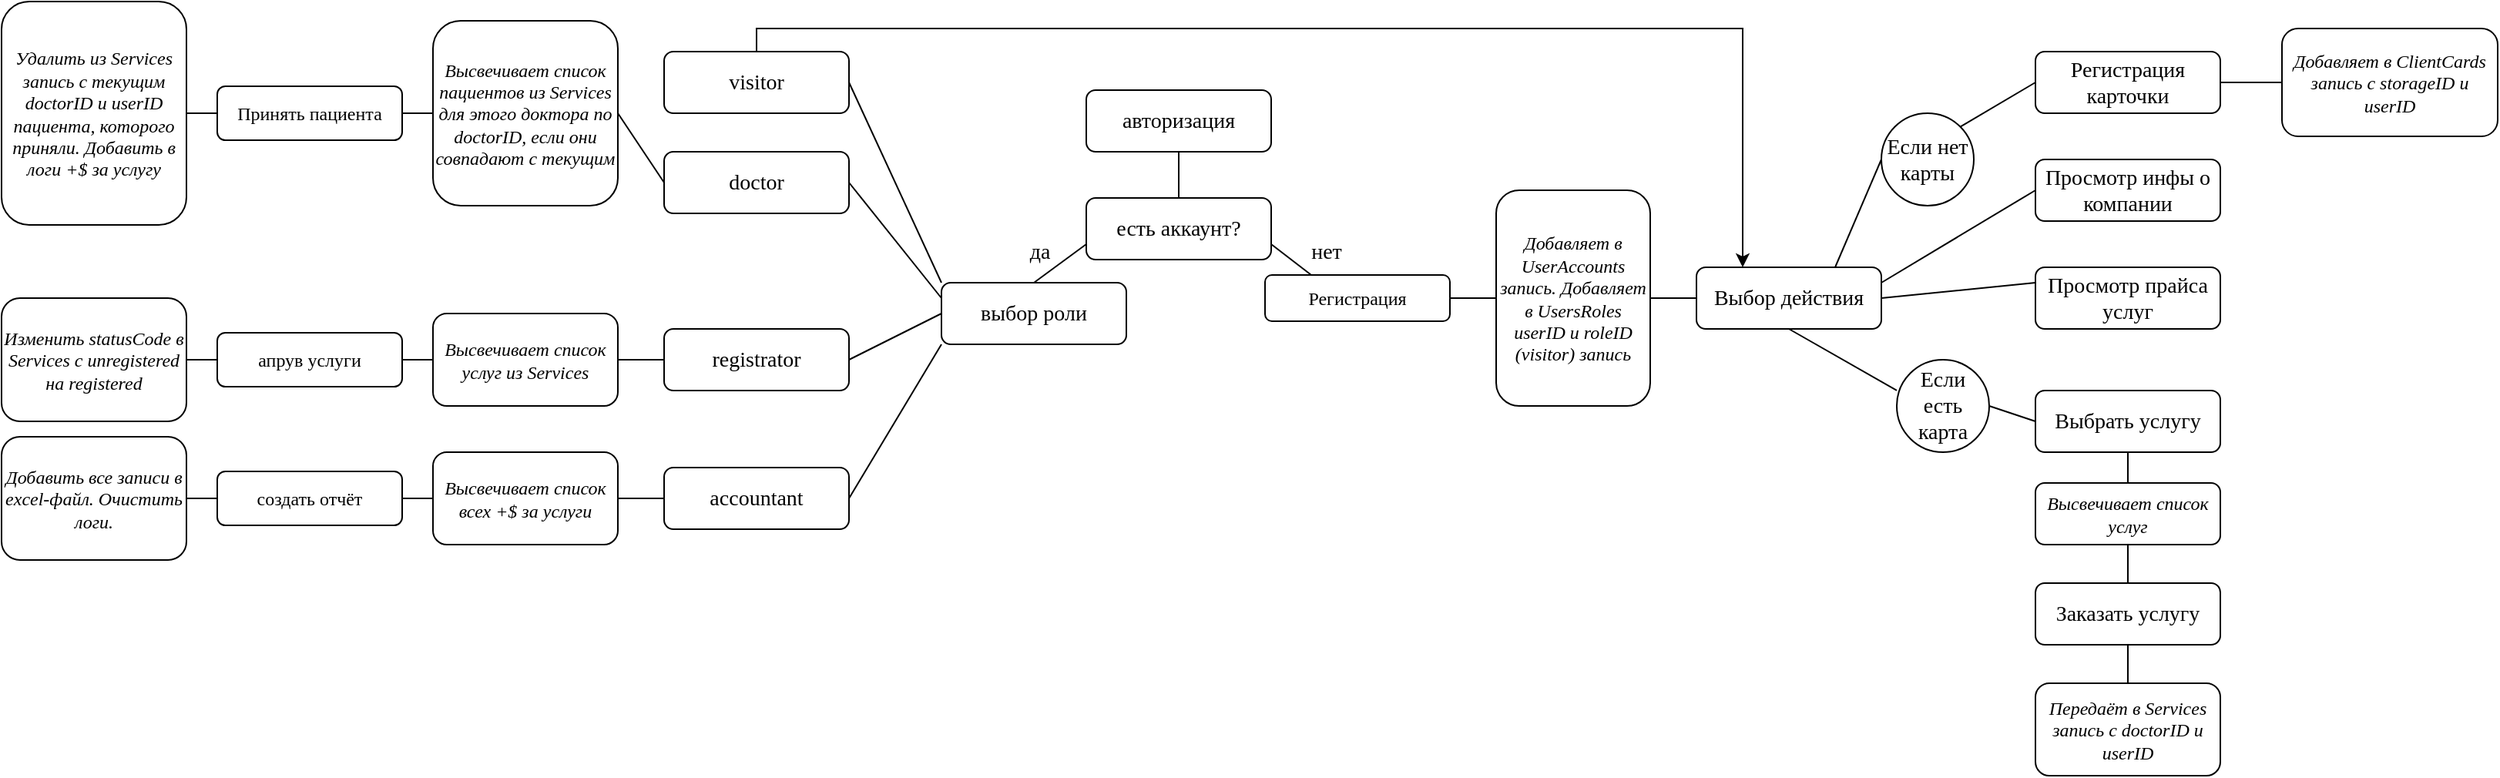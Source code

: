 <mxfile version="20.6.2" type="device"><diagram id="PZJoeO0-lGzeHxhL9yYS" name="Page-1"><mxGraphModel dx="1640" dy="441" grid="1" gridSize="10" guides="1" tooltips="1" connect="1" arrows="1" fold="1" page="1" pageScale="1" pageWidth="827" pageHeight="1169" math="0" shadow="0"><root><mxCell id="0"/><mxCell id="1" parent="0"/><mxCell id="TWgMRwx8K4IVQRp7RKnr-2" value="&lt;font face=&quot;Lucida Console&quot; style=&quot;font-size: 14px;&quot;&gt;авторизация&lt;/font&gt;" style="rounded=1;whiteSpace=wrap;html=1;" vertex="1" parent="1"><mxGeometry x="-96" y="177.5" width="120" height="40" as="geometry"/></mxCell><mxCell id="TWgMRwx8K4IVQRp7RKnr-4" value="&lt;font face=&quot;Lucida Console&quot; style=&quot;font-size: 14px;&quot;&gt;есть аккаунт?&lt;/font&gt;" style="rounded=1;whiteSpace=wrap;html=1;" vertex="1" parent="1"><mxGeometry x="-96" y="247.5" width="120" height="40" as="geometry"/></mxCell><mxCell id="TWgMRwx8K4IVQRp7RKnr-5" value="" style="endArrow=none;html=1;rounded=0;fontFamily=Lucida Console;fontSize=14;exitX=0.5;exitY=0;exitDx=0;exitDy=0;" edge="1" parent="1" source="TWgMRwx8K4IVQRp7RKnr-4" target="TWgMRwx8K4IVQRp7RKnr-2"><mxGeometry width="50" height="50" relative="1" as="geometry"><mxPoint x="-50" y="377.5" as="sourcePoint"/><mxPoint y="327.5" as="targetPoint"/></mxGeometry></mxCell><mxCell id="TWgMRwx8K4IVQRp7RKnr-7" value="&lt;font face=&quot;Lucida Console&quot;&gt;&lt;span style=&quot;font-size: 14px;&quot;&gt;выбор роли&lt;/span&gt;&lt;/font&gt;" style="rounded=1;whiteSpace=wrap;html=1;" vertex="1" parent="1"><mxGeometry x="-190" y="302.5" width="120" height="40" as="geometry"/></mxCell><mxCell id="TWgMRwx8K4IVQRp7RKnr-8" value="" style="endArrow=none;html=1;rounded=0;fontFamily=Lucida Console;fontSize=14;entryX=0;entryY=0.75;entryDx=0;entryDy=0;exitX=0.5;exitY=0;exitDx=0;exitDy=0;" edge="1" parent="1" source="TWgMRwx8K4IVQRp7RKnr-7" target="TWgMRwx8K4IVQRp7RKnr-4"><mxGeometry width="50" height="50" relative="1" as="geometry"><mxPoint x="-140" y="287.5" as="sourcePoint"/><mxPoint y="327.5" as="targetPoint"/></mxGeometry></mxCell><mxCell id="TWgMRwx8K4IVQRp7RKnr-9" value="да" style="text;html=1;strokeColor=none;fillColor=none;align=center;verticalAlign=middle;whiteSpace=wrap;rounded=0;fontFamily=Lucida Console;fontSize=14;" vertex="1" parent="1"><mxGeometry x="-156" y="267.5" width="60" height="30" as="geometry"/></mxCell><mxCell id="TWgMRwx8K4IVQRp7RKnr-10" value="Выбор действия" style="rounded=1;whiteSpace=wrap;html=1;fontFamily=Lucida Console;fontSize=14;" vertex="1" parent="1"><mxGeometry x="300" y="292.5" width="120" height="40" as="geometry"/></mxCell><mxCell id="TWgMRwx8K4IVQRp7RKnr-11" value="" style="endArrow=none;html=1;rounded=0;fontFamily=Lucida Console;fontSize=14;entryX=1;entryY=0.75;entryDx=0;entryDy=0;exitX=0.25;exitY=0;exitDx=0;exitDy=0;" edge="1" parent="1" source="TWgMRwx8K4IVQRp7RKnr-38" target="TWgMRwx8K4IVQRp7RKnr-4"><mxGeometry width="50" height="50" relative="1" as="geometry"><mxPoint x="40" y="317.5" as="sourcePoint"/><mxPoint x="80" y="377.5" as="targetPoint"/></mxGeometry></mxCell><mxCell id="TWgMRwx8K4IVQRp7RKnr-12" value="нет" style="text;html=1;strokeColor=none;fillColor=none;align=center;verticalAlign=middle;whiteSpace=wrap;rounded=0;fontFamily=Lucida Console;fontSize=14;" vertex="1" parent="1"><mxGeometry x="30" y="267.5" width="60" height="30" as="geometry"/></mxCell><mxCell id="TWgMRwx8K4IVQRp7RKnr-13" value="&lt;font face=&quot;Lucida Console&quot;&gt;&lt;span style=&quot;font-size: 14px;&quot;&gt;Регистрация карточки&lt;/span&gt;&lt;/font&gt;" style="rounded=1;whiteSpace=wrap;html=1;" vertex="1" parent="1"><mxGeometry x="520" y="152.5" width="120" height="40" as="geometry"/></mxCell><mxCell id="TWgMRwx8K4IVQRp7RKnr-14" value="&lt;font face=&quot;Lucida Console&quot;&gt;&lt;span style=&quot;font-size: 14px;&quot;&gt;Просмотр инфы о компании&lt;/span&gt;&lt;/font&gt;" style="rounded=1;whiteSpace=wrap;html=1;" vertex="1" parent="1"><mxGeometry x="520" y="222.5" width="120" height="40" as="geometry"/></mxCell><mxCell id="TWgMRwx8K4IVQRp7RKnr-15" value="&lt;font face=&quot;Lucida Console&quot;&gt;&lt;span style=&quot;font-size: 14px;&quot;&gt;Просмотр прайса услуг&lt;/span&gt;&lt;/font&gt;" style="rounded=1;whiteSpace=wrap;html=1;" vertex="1" parent="1"><mxGeometry x="520" y="292.5" width="120" height="40" as="geometry"/></mxCell><mxCell id="TWgMRwx8K4IVQRp7RKnr-16" value="&lt;font face=&quot;Lucida Console&quot;&gt;&lt;span style=&quot;font-size: 14px;&quot;&gt;Выбрать услугу&lt;/span&gt;&lt;/font&gt;" style="rounded=1;whiteSpace=wrap;html=1;" vertex="1" parent="1"><mxGeometry x="520" y="372.5" width="120" height="40" as="geometry"/></mxCell><mxCell id="TWgMRwx8K4IVQRp7RKnr-17" value="&lt;font size=&quot;1&quot; face=&quot;Lucida Console&quot;&gt;&lt;i style=&quot;font-size: 12px;&quot;&gt;Высвечивает список услуг&lt;/i&gt;&lt;/font&gt;" style="rounded=1;whiteSpace=wrap;html=1;" vertex="1" parent="1"><mxGeometry x="520" y="432.5" width="120" height="40" as="geometry"/></mxCell><mxCell id="TWgMRwx8K4IVQRp7RKnr-18" value="Если есть карта" style="ellipse;whiteSpace=wrap;html=1;aspect=fixed;fontFamily=Lucida Console;fontSize=14;" vertex="1" parent="1"><mxGeometry x="430" y="352.5" width="60" height="60" as="geometry"/></mxCell><mxCell id="TWgMRwx8K4IVQRp7RKnr-20" value="" style="endArrow=none;html=1;rounded=0;fontFamily=Lucida Console;fontSize=14;exitX=0;exitY=0.333;exitDx=0;exitDy=0;exitPerimeter=0;entryX=0.5;entryY=1;entryDx=0;entryDy=0;" edge="1" parent="1" source="TWgMRwx8K4IVQRp7RKnr-18" target="TWgMRwx8K4IVQRp7RKnr-10"><mxGeometry width="50" height="50" relative="1" as="geometry"><mxPoint x="190" y="252.5" as="sourcePoint"/><mxPoint x="240" y="202.5" as="targetPoint"/></mxGeometry></mxCell><mxCell id="TWgMRwx8K4IVQRp7RKnr-21" value="" style="endArrow=none;html=1;rounded=0;fontFamily=Lucida Console;fontSize=14;exitX=0;exitY=0.5;exitDx=0;exitDy=0;entryX=1;entryY=0.5;entryDx=0;entryDy=0;" edge="1" parent="1" source="TWgMRwx8K4IVQRp7RKnr-16" target="TWgMRwx8K4IVQRp7RKnr-18"><mxGeometry width="50" height="50" relative="1" as="geometry"><mxPoint x="190" y="252.5" as="sourcePoint"/><mxPoint x="240" y="202.5" as="targetPoint"/></mxGeometry></mxCell><mxCell id="TWgMRwx8K4IVQRp7RKnr-22" value="Если нет карты" style="ellipse;whiteSpace=wrap;html=1;aspect=fixed;fontFamily=Lucida Console;fontSize=14;" vertex="1" parent="1"><mxGeometry x="420" y="192.5" width="60" height="60" as="geometry"/></mxCell><mxCell id="TWgMRwx8K4IVQRp7RKnr-23" value="" style="endArrow=none;html=1;rounded=0;fontFamily=Lucida Console;fontSize=14;exitX=0.75;exitY=0;exitDx=0;exitDy=0;entryX=0;entryY=0.5;entryDx=0;entryDy=0;" edge="1" parent="1" source="TWgMRwx8K4IVQRp7RKnr-10" target="TWgMRwx8K4IVQRp7RKnr-22"><mxGeometry width="50" height="50" relative="1" as="geometry"><mxPoint x="190" y="252.5" as="sourcePoint"/><mxPoint x="240" y="202.5" as="targetPoint"/></mxGeometry></mxCell><mxCell id="TWgMRwx8K4IVQRp7RKnr-24" value="" style="endArrow=none;html=1;rounded=0;fontFamily=Lucida Console;fontSize=14;entryX=0;entryY=0.5;entryDx=0;entryDy=0;exitX=1;exitY=0;exitDx=0;exitDy=0;" edge="1" parent="1" source="TWgMRwx8K4IVQRp7RKnr-22" target="TWgMRwx8K4IVQRp7RKnr-13"><mxGeometry width="50" height="50" relative="1" as="geometry"><mxPoint x="190" y="252.5" as="sourcePoint"/><mxPoint x="240" y="202.5" as="targetPoint"/></mxGeometry></mxCell><mxCell id="TWgMRwx8K4IVQRp7RKnr-25" value="" style="endArrow=none;html=1;rounded=0;fontFamily=Lucida Console;fontSize=14;exitX=1;exitY=0.25;exitDx=0;exitDy=0;entryX=0;entryY=0.5;entryDx=0;entryDy=0;" edge="1" parent="1" source="TWgMRwx8K4IVQRp7RKnr-10" target="TWgMRwx8K4IVQRp7RKnr-14"><mxGeometry width="50" height="50" relative="1" as="geometry"><mxPoint x="370" y="312.5" as="sourcePoint"/><mxPoint x="408.787" y="253.713" as="targetPoint"/></mxGeometry></mxCell><mxCell id="TWgMRwx8K4IVQRp7RKnr-26" value="" style="endArrow=none;html=1;rounded=0;fontFamily=Lucida Console;fontSize=14;entryX=0;entryY=0.25;entryDx=0;entryDy=0;exitX=1;exitY=0.5;exitDx=0;exitDy=0;" edge="1" parent="1" source="TWgMRwx8K4IVQRp7RKnr-10" target="TWgMRwx8K4IVQRp7RKnr-15"><mxGeometry width="50" height="50" relative="1" as="geometry"><mxPoint x="430" y="322.5" as="sourcePoint"/><mxPoint x="480" y="272.5" as="targetPoint"/></mxGeometry></mxCell><mxCell id="TWgMRwx8K4IVQRp7RKnr-29" value="" style="endArrow=none;html=1;rounded=0;fontFamily=Lucida Console;fontSize=14;entryX=0.5;entryY=0;entryDx=0;entryDy=0;exitX=0.5;exitY=1;exitDx=0;exitDy=0;" edge="1" parent="1" source="TWgMRwx8K4IVQRp7RKnr-16" target="TWgMRwx8K4IVQRp7RKnr-17"><mxGeometry width="50" height="50" relative="1" as="geometry"><mxPoint x="650" y="352.5" as="sourcePoint"/><mxPoint x="750" y="342.5" as="targetPoint"/></mxGeometry></mxCell><mxCell id="TWgMRwx8K4IVQRp7RKnr-30" value="" style="endArrow=none;html=1;rounded=0;fontFamily=Lucida Console;fontSize=12;exitX=0.5;exitY=1;exitDx=0;exitDy=0;entryX=0.5;entryY=0;entryDx=0;entryDy=0;" edge="1" parent="1" source="TWgMRwx8K4IVQRp7RKnr-17" target="TWgMRwx8K4IVQRp7RKnr-31"><mxGeometry width="50" height="50" relative="1" as="geometry"><mxPoint x="780" y="392.5" as="sourcePoint"/><mxPoint x="800" y="392.5" as="targetPoint"/></mxGeometry></mxCell><mxCell id="TWgMRwx8K4IVQRp7RKnr-31" value="&lt;font face=&quot;Lucida Console&quot;&gt;&lt;span style=&quot;font-size: 14px;&quot;&gt;Заказать услугу&lt;/span&gt;&lt;/font&gt;" style="rounded=1;whiteSpace=wrap;html=1;" vertex="1" parent="1"><mxGeometry x="520" y="497.5" width="120" height="40" as="geometry"/></mxCell><mxCell id="TWgMRwx8K4IVQRp7RKnr-32" value="&lt;font size=&quot;1&quot; face=&quot;Lucida Console&quot;&gt;&lt;i style=&quot;font-size: 12px;&quot;&gt;Передаёт в Services запись с doctorID и userID&lt;/i&gt;&lt;/font&gt;" style="rounded=1;whiteSpace=wrap;html=1;" vertex="1" parent="1"><mxGeometry x="520" y="562.5" width="120" height="60" as="geometry"/></mxCell><mxCell id="TWgMRwx8K4IVQRp7RKnr-35" value="" style="endArrow=none;html=1;rounded=0;fontFamily=Lucida Console;fontSize=12;entryX=0.5;entryY=1;entryDx=0;entryDy=0;exitX=0.5;exitY=0;exitDx=0;exitDy=0;" edge="1" parent="1" source="TWgMRwx8K4IVQRp7RKnr-32" target="TWgMRwx8K4IVQRp7RKnr-31"><mxGeometry width="50" height="50" relative="1" as="geometry"><mxPoint x="770" y="522.5" as="sourcePoint"/><mxPoint x="820" y="472.5" as="targetPoint"/></mxGeometry></mxCell><mxCell id="TWgMRwx8K4IVQRp7RKnr-36" value="&lt;font size=&quot;1&quot; face=&quot;Lucida Console&quot;&gt;&lt;i style=&quot;font-size: 12px;&quot;&gt;Добавляет в ClientCards запись с storageID и userID&lt;/i&gt;&lt;/font&gt;" style="rounded=1;whiteSpace=wrap;html=1;" vertex="1" parent="1"><mxGeometry x="680" y="137.5" width="140" height="70" as="geometry"/></mxCell><mxCell id="TWgMRwx8K4IVQRp7RKnr-37" value="" style="endArrow=none;html=1;rounded=0;fontFamily=Lucida Console;fontSize=12;exitX=1;exitY=0.5;exitDx=0;exitDy=0;entryX=0;entryY=0.5;entryDx=0;entryDy=0;" edge="1" parent="1" source="TWgMRwx8K4IVQRp7RKnr-13" target="TWgMRwx8K4IVQRp7RKnr-36"><mxGeometry width="50" height="50" relative="1" as="geometry"><mxPoint x="780" y="262.5" as="sourcePoint"/><mxPoint x="830" y="212.5" as="targetPoint"/></mxGeometry></mxCell><mxCell id="TWgMRwx8K4IVQRp7RKnr-38" value="Регистрация" style="rounded=1;whiteSpace=wrap;html=1;fontFamily=Lucida Console;fontSize=12;" vertex="1" parent="1"><mxGeometry x="20" y="297.5" width="120" height="30" as="geometry"/></mxCell><mxCell id="TWgMRwx8K4IVQRp7RKnr-39" value="&lt;font size=&quot;1&quot; face=&quot;Lucida Console&quot;&gt;&lt;i style=&quot;font-size: 12px;&quot;&gt;Добавляет в UserAccounts запись. Добавляет в UsersRoles userID и roleID (visitor) запись&lt;/i&gt;&lt;/font&gt;" style="rounded=1;whiteSpace=wrap;html=1;" vertex="1" parent="1"><mxGeometry x="170" y="242.5" width="100" height="140" as="geometry"/></mxCell><mxCell id="TWgMRwx8K4IVQRp7RKnr-40" value="" style="endArrow=none;html=1;rounded=0;fontFamily=Lucida Console;fontSize=12;exitX=1;exitY=0.5;exitDx=0;exitDy=0;entryX=0;entryY=0.5;entryDx=0;entryDy=0;" edge="1" parent="1" source="TWgMRwx8K4IVQRp7RKnr-38" target="TWgMRwx8K4IVQRp7RKnr-39"><mxGeometry width="50" height="50" relative="1" as="geometry"><mxPoint x="170" y="387.5" as="sourcePoint"/><mxPoint x="220" y="337.5" as="targetPoint"/></mxGeometry></mxCell><mxCell id="TWgMRwx8K4IVQRp7RKnr-41" value="" style="endArrow=none;html=1;rounded=0;fontFamily=Lucida Console;fontSize=12;exitX=1;exitY=0.5;exitDx=0;exitDy=0;entryX=0;entryY=0.5;entryDx=0;entryDy=0;" edge="1" parent="1" source="TWgMRwx8K4IVQRp7RKnr-39" target="TWgMRwx8K4IVQRp7RKnr-10"><mxGeometry width="50" height="50" relative="1" as="geometry"><mxPoint x="150" y="322.5" as="sourcePoint"/><mxPoint x="180" y="322.5" as="targetPoint"/></mxGeometry></mxCell><mxCell id="TWgMRwx8K4IVQRp7RKnr-46" style="edgeStyle=orthogonalEdgeStyle;rounded=0;orthogonalLoop=1;jettySize=auto;html=1;exitX=0.5;exitY=0;exitDx=0;exitDy=0;entryX=0.25;entryY=0;entryDx=0;entryDy=0;fontFamily=Lucida Console;fontSize=12;" edge="1" parent="1" source="TWgMRwx8K4IVQRp7RKnr-42" target="TWgMRwx8K4IVQRp7RKnr-10"><mxGeometry relative="1" as="geometry"><Array as="points"><mxPoint x="-310" y="137.5"/><mxPoint x="330" y="137.5"/></Array></mxGeometry></mxCell><mxCell id="TWgMRwx8K4IVQRp7RKnr-42" value="&lt;font face=&quot;Lucida Console&quot;&gt;&lt;span style=&quot;font-size: 14px;&quot;&gt;visitor&lt;/span&gt;&lt;/font&gt;" style="rounded=1;whiteSpace=wrap;html=1;" vertex="1" parent="1"><mxGeometry x="-370" y="152.5" width="120" height="40" as="geometry"/></mxCell><mxCell id="TWgMRwx8K4IVQRp7RKnr-43" value="&lt;font face=&quot;Lucida Console&quot;&gt;&lt;span style=&quot;font-size: 14px;&quot;&gt;registrator&lt;/span&gt;&lt;/font&gt;" style="rounded=1;whiteSpace=wrap;html=1;" vertex="1" parent="1"><mxGeometry x="-370" y="332.5" width="120" height="40" as="geometry"/></mxCell><mxCell id="TWgMRwx8K4IVQRp7RKnr-44" value="&lt;font face=&quot;Lucida Console&quot;&gt;&lt;span style=&quot;font-size: 14px;&quot;&gt;doctor&lt;/span&gt;&lt;/font&gt;" style="rounded=1;whiteSpace=wrap;html=1;" vertex="1" parent="1"><mxGeometry x="-370" y="217.5" width="120" height="40" as="geometry"/></mxCell><mxCell id="TWgMRwx8K4IVQRp7RKnr-45" value="&lt;font face=&quot;Lucida Console&quot;&gt;&lt;span style=&quot;font-size: 14px;&quot;&gt;accountant&lt;/span&gt;&lt;/font&gt;" style="rounded=1;whiteSpace=wrap;html=1;" vertex="1" parent="1"><mxGeometry x="-370" y="422.5" width="120" height="40" as="geometry"/></mxCell><mxCell id="TWgMRwx8K4IVQRp7RKnr-47" value="" style="endArrow=none;html=1;rounded=0;fontFamily=Lucida Console;fontSize=12;entryX=0;entryY=0;entryDx=0;entryDy=0;exitX=1;exitY=0.5;exitDx=0;exitDy=0;" edge="1" parent="1" source="TWgMRwx8K4IVQRp7RKnr-42" target="TWgMRwx8K4IVQRp7RKnr-7"><mxGeometry width="50" height="50" relative="1" as="geometry"><mxPoint x="-240" y="267.5" as="sourcePoint"/><mxPoint x="-190" y="217.5" as="targetPoint"/></mxGeometry></mxCell><mxCell id="TWgMRwx8K4IVQRp7RKnr-48" value="" style="endArrow=none;html=1;rounded=0;fontFamily=Lucida Console;fontSize=12;entryX=0;entryY=1;entryDx=0;entryDy=0;exitX=1;exitY=0.5;exitDx=0;exitDy=0;" edge="1" parent="1" source="TWgMRwx8K4IVQRp7RKnr-45" target="TWgMRwx8K4IVQRp7RKnr-7"><mxGeometry width="50" height="50" relative="1" as="geometry"><mxPoint x="-240" y="267.5" as="sourcePoint"/><mxPoint x="-190" y="217.5" as="targetPoint"/></mxGeometry></mxCell><mxCell id="TWgMRwx8K4IVQRp7RKnr-49" value="" style="endArrow=none;html=1;rounded=0;fontFamily=Lucida Console;fontSize=12;entryX=0;entryY=0.5;entryDx=0;entryDy=0;exitX=1;exitY=0.5;exitDx=0;exitDy=0;" edge="1" parent="1" source="TWgMRwx8K4IVQRp7RKnr-43" target="TWgMRwx8K4IVQRp7RKnr-7"><mxGeometry width="50" height="50" relative="1" as="geometry"><mxPoint x="-240" y="267.5" as="sourcePoint"/><mxPoint x="-190" y="217.5" as="targetPoint"/></mxGeometry></mxCell><mxCell id="TWgMRwx8K4IVQRp7RKnr-50" value="" style="endArrow=none;html=1;rounded=0;fontFamily=Lucida Console;fontSize=12;entryX=0;entryY=0.25;entryDx=0;entryDy=0;exitX=1;exitY=0.5;exitDx=0;exitDy=0;" edge="1" parent="1" source="TWgMRwx8K4IVQRp7RKnr-44" target="TWgMRwx8K4IVQRp7RKnr-7"><mxGeometry width="50" height="50" relative="1" as="geometry"><mxPoint x="-240" y="267.5" as="sourcePoint"/><mxPoint x="-190" y="217.5" as="targetPoint"/></mxGeometry></mxCell><mxCell id="TWgMRwx8K4IVQRp7RKnr-53" value="Принять пациента" style="rounded=1;whiteSpace=wrap;html=1;fontFamily=Lucida Console;fontSize=12;" vertex="1" parent="1"><mxGeometry x="-660" y="175" width="120" height="35" as="geometry"/></mxCell><mxCell id="TWgMRwx8K4IVQRp7RKnr-54" value="&lt;font size=&quot;1&quot; face=&quot;Lucida Console&quot;&gt;&lt;i style=&quot;font-size: 12px;&quot;&gt;Высвечивает список пациентов из Services для этого доктора по doctorID, если они совпадают с текущим&lt;/i&gt;&lt;/font&gt;" style="rounded=1;whiteSpace=wrap;html=1;" vertex="1" parent="1"><mxGeometry x="-520" y="132.5" width="120" height="120" as="geometry"/></mxCell><mxCell id="TWgMRwx8K4IVQRp7RKnr-55" value="" style="endArrow=none;html=1;rounded=0;fontFamily=Lucida Console;fontSize=12;entryX=0;entryY=0.5;entryDx=0;entryDy=0;exitX=1;exitY=0.5;exitDx=0;exitDy=0;" edge="1" parent="1" source="TWgMRwx8K4IVQRp7RKnr-54" target="TWgMRwx8K4IVQRp7RKnr-44"><mxGeometry width="50" height="50" relative="1" as="geometry"><mxPoint x="-250" y="307.5" as="sourcePoint"/><mxPoint x="-200" y="257.5" as="targetPoint"/></mxGeometry></mxCell><mxCell id="TWgMRwx8K4IVQRp7RKnr-56" value="" style="endArrow=none;html=1;rounded=0;fontFamily=Lucida Console;fontSize=12;entryX=0;entryY=0.5;entryDx=0;entryDy=0;exitX=1;exitY=0.5;exitDx=0;exitDy=0;" edge="1" parent="1" source="TWgMRwx8K4IVQRp7RKnr-53" target="TWgMRwx8K4IVQRp7RKnr-54"><mxGeometry width="50" height="50" relative="1" as="geometry"><mxPoint x="-390" y="202.5" as="sourcePoint"/><mxPoint x="-360" y="202.5" as="targetPoint"/></mxGeometry></mxCell><mxCell id="TWgMRwx8K4IVQRp7RKnr-57" value="" style="endArrow=none;html=1;rounded=0;fontFamily=Lucida Console;fontSize=12;entryX=0;entryY=0.5;entryDx=0;entryDy=0;exitX=1;exitY=0.5;exitDx=0;exitDy=0;" edge="1" parent="1" source="TWgMRwx8K4IVQRp7RKnr-58" target="TWgMRwx8K4IVQRp7RKnr-53"><mxGeometry width="50" height="50" relative="1" as="geometry"><mxPoint x="-680" y="147.5" as="sourcePoint"/><mxPoint x="-440" y="117.5" as="targetPoint"/></mxGeometry></mxCell><mxCell id="TWgMRwx8K4IVQRp7RKnr-58" value="&lt;font size=&quot;1&quot; face=&quot;Lucida Console&quot;&gt;&lt;i style=&quot;font-size: 12px;&quot;&gt;Удалить из Services запись с текущим doctorID и userID пациента, которого приняли. Добавить в логи +$ за услугу&lt;/i&gt;&lt;/font&gt;" style="rounded=1;whiteSpace=wrap;html=1;" vertex="1" parent="1"><mxGeometry x="-800" y="120" width="120" height="145" as="geometry"/></mxCell><mxCell id="TWgMRwx8K4IVQRp7RKnr-60" value="" style="endArrow=none;html=1;rounded=0;fontFamily=Lucida Console;fontSize=12;entryX=0;entryY=0.5;entryDx=0;entryDy=0;exitX=1;exitY=0.5;exitDx=0;exitDy=0;" edge="1" parent="1" source="TWgMRwx8K4IVQRp7RKnr-61" target="TWgMRwx8K4IVQRp7RKnr-43"><mxGeometry width="50" height="50" relative="1" as="geometry"><mxPoint x="-380" y="387.5" as="sourcePoint"/><mxPoint x="-440" y="227.5" as="targetPoint"/></mxGeometry></mxCell><mxCell id="TWgMRwx8K4IVQRp7RKnr-61" value="&lt;i style=&quot;font-family: &amp;quot;Lucida Console&amp;quot;;&quot;&gt;Высвечивает список услуг из Services&lt;/i&gt;" style="rounded=1;whiteSpace=wrap;html=1;" vertex="1" parent="1"><mxGeometry x="-520" y="322.5" width="120" height="60" as="geometry"/></mxCell><mxCell id="TWgMRwx8K4IVQRp7RKnr-62" value="апрув услуги" style="rounded=1;whiteSpace=wrap;html=1;fontFamily=Lucida Console;fontSize=12;" vertex="1" parent="1"><mxGeometry x="-660" y="335" width="120" height="35" as="geometry"/></mxCell><mxCell id="TWgMRwx8K4IVQRp7RKnr-63" value="" style="endArrow=none;html=1;rounded=0;fontFamily=Lucida Console;fontSize=12;exitX=1;exitY=0.5;exitDx=0;exitDy=0;entryX=0;entryY=0.5;entryDx=0;entryDy=0;" edge="1" parent="1" source="TWgMRwx8K4IVQRp7RKnr-62" target="TWgMRwx8K4IVQRp7RKnr-61"><mxGeometry width="50" height="50" relative="1" as="geometry"><mxPoint x="-490" y="277.5" as="sourcePoint"/><mxPoint x="-440" y="227.5" as="targetPoint"/></mxGeometry></mxCell><mxCell id="TWgMRwx8K4IVQRp7RKnr-64" value="&lt;i style=&quot;font-family: &amp;quot;Lucida Console&amp;quot;;&quot;&gt;Изменить statusCode в Services с unregistered на registered&lt;/i&gt;" style="rounded=1;whiteSpace=wrap;html=1;" vertex="1" parent="1"><mxGeometry x="-800" y="312.5" width="120" height="80" as="geometry"/></mxCell><mxCell id="TWgMRwx8K4IVQRp7RKnr-65" value="" style="endArrow=none;html=1;rounded=0;fontFamily=Lucida Console;fontSize=12;exitX=1;exitY=0.5;exitDx=0;exitDy=0;entryX=0;entryY=0.5;entryDx=0;entryDy=0;" edge="1" parent="1" source="TWgMRwx8K4IVQRp7RKnr-64" target="TWgMRwx8K4IVQRp7RKnr-62"><mxGeometry width="50" height="50" relative="1" as="geometry"><mxPoint x="-490" y="287.5" as="sourcePoint"/><mxPoint x="-440" y="237.5" as="targetPoint"/></mxGeometry></mxCell><mxCell id="TWgMRwx8K4IVQRp7RKnr-66" value="&lt;i style=&quot;font-family: &amp;quot;Lucida Console&amp;quot;;&quot;&gt;Высвечивает список всех +$ за услуги&lt;/i&gt;" style="rounded=1;whiteSpace=wrap;html=1;" vertex="1" parent="1"><mxGeometry x="-520" y="412.5" width="120" height="60" as="geometry"/></mxCell><mxCell id="TWgMRwx8K4IVQRp7RKnr-67" value="создать отчёт" style="rounded=1;whiteSpace=wrap;html=1;fontFamily=Lucida Console;fontSize=12;" vertex="1" parent="1"><mxGeometry x="-660" y="425" width="120" height="35" as="geometry"/></mxCell><mxCell id="TWgMRwx8K4IVQRp7RKnr-68" value="&lt;i style=&quot;font-family: &amp;quot;Lucida Console&amp;quot;;&quot;&gt;Добавить все записи в excel-файл. Очистить логи.&lt;/i&gt;" style="rounded=1;whiteSpace=wrap;html=1;" vertex="1" parent="1"><mxGeometry x="-800" y="402.5" width="120" height="80" as="geometry"/></mxCell><mxCell id="TWgMRwx8K4IVQRp7RKnr-69" value="" style="endArrow=none;html=1;rounded=0;fontFamily=Lucida Console;fontSize=12;exitX=1;exitY=0.5;exitDx=0;exitDy=0;entryX=0;entryY=0.5;entryDx=0;entryDy=0;" edge="1" parent="1" source="TWgMRwx8K4IVQRp7RKnr-67" target="TWgMRwx8K4IVQRp7RKnr-66"><mxGeometry width="50" height="50" relative="1" as="geometry"><mxPoint x="-430" y="327.5" as="sourcePoint"/><mxPoint x="-380" y="277.5" as="targetPoint"/></mxGeometry></mxCell><mxCell id="TWgMRwx8K4IVQRp7RKnr-70" value="" style="endArrow=none;html=1;rounded=0;fontFamily=Lucida Console;fontSize=12;exitX=1;exitY=0.5;exitDx=0;exitDy=0;entryX=0;entryY=0.5;entryDx=0;entryDy=0;" edge="1" parent="1" source="TWgMRwx8K4IVQRp7RKnr-68" target="TWgMRwx8K4IVQRp7RKnr-67"><mxGeometry width="50" height="50" relative="1" as="geometry"><mxPoint x="-430" y="327.5" as="sourcePoint"/><mxPoint x="-380" y="277.5" as="targetPoint"/></mxGeometry></mxCell><mxCell id="TWgMRwx8K4IVQRp7RKnr-71" value="" style="endArrow=none;html=1;rounded=0;fontFamily=Lucida Console;fontSize=12;entryX=0;entryY=0.5;entryDx=0;entryDy=0;exitX=1;exitY=0.5;exitDx=0;exitDy=0;" edge="1" parent="1" source="TWgMRwx8K4IVQRp7RKnr-66" target="TWgMRwx8K4IVQRp7RKnr-45"><mxGeometry width="50" height="50" relative="1" as="geometry"><mxPoint x="-430" y="327.5" as="sourcePoint"/><mxPoint x="-380" y="277.5" as="targetPoint"/></mxGeometry></mxCell></root></mxGraphModel></diagram></mxfile>